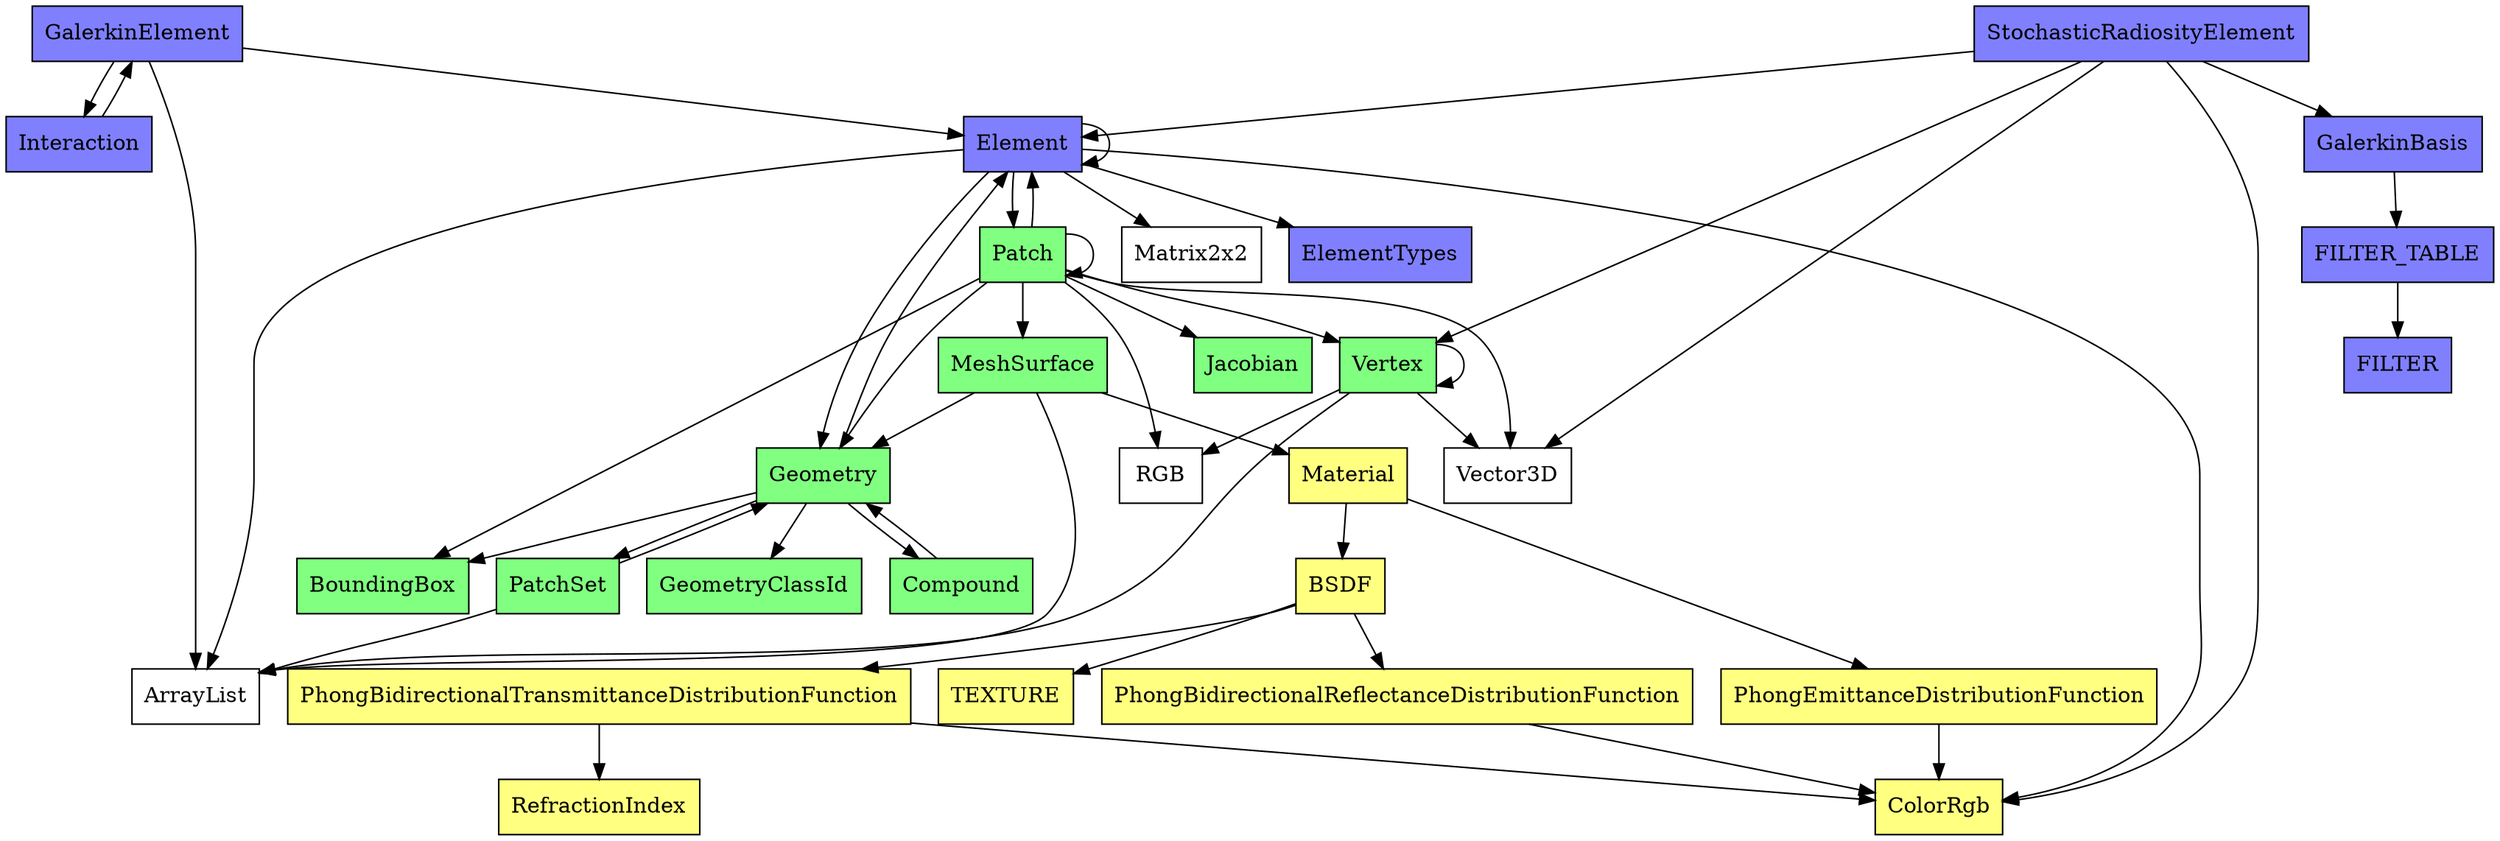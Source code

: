 digraph G {
    Element [shape=box, style=filled, fillcolor="#8080ff"];
    GalerkinElement [shape=box, style=filled, fillcolor="#8080ff"];
    GalerkinBasis [shape=box, style=filled, fillcolor="#8080ff"];
    Interaction [shape=box, style=filled, fillcolor="#8080ff"];
    StochasticRadiosityElement [shape=box, style=filled, fillcolor="#8080ff"];
    ElementTypes [shape=box, style=filled, fillcolor="#8080ff"];
    FILTER_TABLE [shape=box, style=filled, fillcolor="#8080ff"];
    FILTER [shape=box, style=filled, fillcolor="#8080ff"];

    ArrayList [shape=box];
    Vector3D [shape=box];
    Matrix2x2 [shape=box];
    RGB [shape=box];

    Patch [shape=box, style=filled, fillcolor="#80ff80"];
    Geometry [shape=box, style=filled, fillcolor="#80ff80"];
    MeshSurface [shape=box, style=filled, fillcolor="#80ff80"];
    PatchSet [shape=box, style=filled, fillcolor="#80ff80"];
    Compound [shape=box, style=filled, fillcolor="#80ff80"];
    Vertex [shape=box, style=filled, fillcolor="#80ff80"];
    Jacobian [shape=box, style=filled, fillcolor="#80ff80"];
    BoundingBox [shape=box, style=filled, fillcolor="#80ff80"];
    GeometryClassId [shape=box, style=filled, fillcolor="#80ff80"];

    Material [shape=box, style=filled, fillcolor="#ffff80"];
    BSDF [shape=box, style=filled, fillcolor="#ffff80"];
    PhongEmittanceDistributionFunction [shape=box, style=filled, fillcolor="#ffff80"];
    TEXTURE [shape=box, style=filled, fillcolor="#ffff80"];
    PhongBidirectionalTransmittanceDistributionFunction [shape=box, style=filled, fillcolor="#ffff80"];
    RefractionIndex [shape=box, style=filled, fillcolor="#ffff80"];
    PhongBidirectionalReflectanceDistributionFunction [shape=box, style=filled, fillcolor="#ffff80"];
    ColorRgb [shape=box, style=filled, fillcolor="#ffff80"];

    Vertex -> Vector3D;
    Vertex -> RGB;
    Vertex -> ArrayList;
    Vertex -> Vertex;
    GalerkinBasis -> FILTER_TABLE;
    FILTER_TABLE -> FILTER;
    Element -> ColorRgb;
    Element -> Patch;
    Element -> Geometry;
    Element -> Element;
    Element -> ArrayList;
    Element -> Matrix2x2;
    Element -> ElementTypes;
    Interaction -> GalerkinElement;
    GalerkinElement -> Element;
    GalerkinElement -> ArrayList;
    GalerkinElement -> Interaction;
    StochasticRadiosityElement -> Element;
    StochasticRadiosityElement -> GalerkinBasis;
    StochasticRadiosityElement -> ColorRgb;
    StochasticRadiosityElement -> Vector3D;
    StochasticRadiosityElement -> Vertex;
    Patch -> Patch;
    Patch -> Vertex;
    Patch -> BoundingBox;
    Patch -> Vector3D;
    Patch -> Jacobian;
    Patch -> RGB;
    Patch -> Element;
    Patch -> Geometry;
    Patch -> MeshSurface;
    PhongEmittanceDistributionFunction -> ColorRgb;
    PhongBidirectionalReflectanceDistributionFunction -> ColorRgb;
    PhongBidirectionalTransmittanceDistributionFunction -> ColorRgb;
    PhongBidirectionalTransmittanceDistributionFunction -> RefractionIndex;
    BSDF -> PhongBidirectionalReflectanceDistributionFunction;
    BSDF -> PhongBidirectionalTransmittanceDistributionFunction;
    BSDF -> TEXTURE;
    Material -> PhongEmittanceDistributionFunction;
    Material -> BSDF;
    Geometry -> BoundingBox;
    Geometry -> Element;
    Geometry -> GeometryClassId;
    Geometry -> Compound;
    Geometry -> PatchSet;
    PatchSet -> Geometry;
    PatchSet -> ArrayList;
    MeshSurface -> Geometry;
    MeshSurface -> ArrayList;
    MeshSurface -> Material;
    Compound -> Geometry;
}
